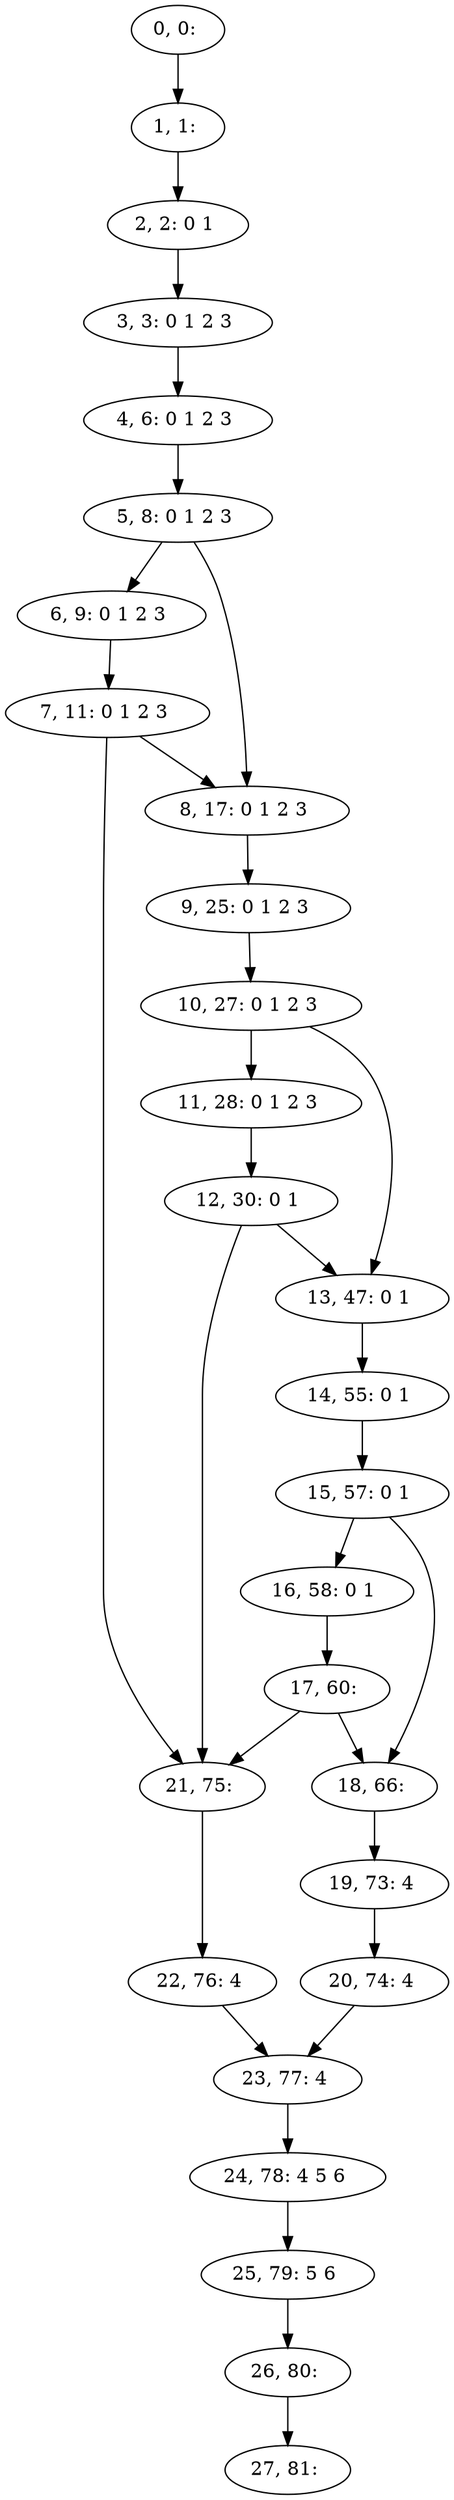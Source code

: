 digraph G {
0[label="0, 0: "];
1[label="1, 1: "];
2[label="2, 2: 0 1 "];
3[label="3, 3: 0 1 2 3 "];
4[label="4, 6: 0 1 2 3 "];
5[label="5, 8: 0 1 2 3 "];
6[label="6, 9: 0 1 2 3 "];
7[label="7, 11: 0 1 2 3 "];
8[label="8, 17: 0 1 2 3 "];
9[label="9, 25: 0 1 2 3 "];
10[label="10, 27: 0 1 2 3 "];
11[label="11, 28: 0 1 2 3 "];
12[label="12, 30: 0 1 "];
13[label="13, 47: 0 1 "];
14[label="14, 55: 0 1 "];
15[label="15, 57: 0 1 "];
16[label="16, 58: 0 1 "];
17[label="17, 60: "];
18[label="18, 66: "];
19[label="19, 73: 4 "];
20[label="20, 74: 4 "];
21[label="21, 75: "];
22[label="22, 76: 4 "];
23[label="23, 77: 4 "];
24[label="24, 78: 4 5 6 "];
25[label="25, 79: 5 6 "];
26[label="26, 80: "];
27[label="27, 81: "];
0->1 ;
1->2 ;
2->3 ;
3->4 ;
4->5 ;
5->6 ;
5->8 ;
6->7 ;
7->8 ;
7->21 ;
8->9 ;
9->10 ;
10->11 ;
10->13 ;
11->12 ;
12->13 ;
12->21 ;
13->14 ;
14->15 ;
15->16 ;
15->18 ;
16->17 ;
17->18 ;
17->21 ;
18->19 ;
19->20 ;
20->23 ;
21->22 ;
22->23 ;
23->24 ;
24->25 ;
25->26 ;
26->27 ;
}
